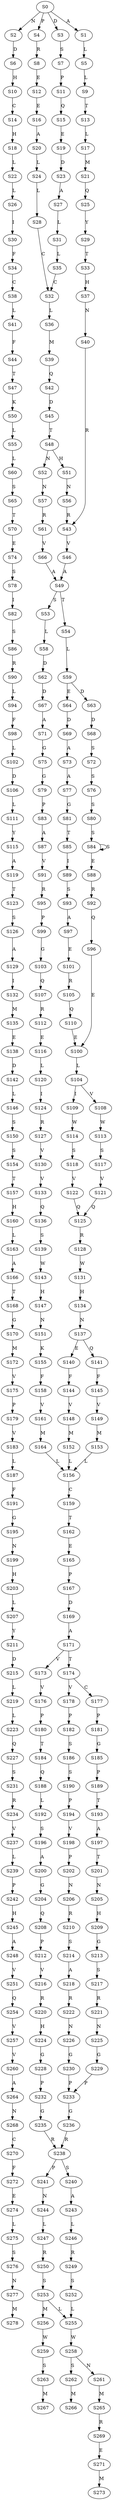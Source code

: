 strict digraph  {
	S0 -> S1 [ label = A ];
	S0 -> S2 [ label = N ];
	S0 -> S3 [ label = D ];
	S0 -> S4 [ label = P ];
	S1 -> S5 [ label = L ];
	S2 -> S6 [ label = D ];
	S3 -> S7 [ label = S ];
	S4 -> S8 [ label = R ];
	S5 -> S9 [ label = L ];
	S6 -> S10 [ label = H ];
	S7 -> S11 [ label = P ];
	S8 -> S12 [ label = E ];
	S9 -> S13 [ label = T ];
	S10 -> S14 [ label = C ];
	S11 -> S15 [ label = Q ];
	S12 -> S16 [ label = E ];
	S13 -> S17 [ label = L ];
	S14 -> S18 [ label = H ];
	S15 -> S19 [ label = E ];
	S16 -> S20 [ label = A ];
	S17 -> S21 [ label = M ];
	S18 -> S22 [ label = L ];
	S19 -> S23 [ label = D ];
	S20 -> S24 [ label = L ];
	S21 -> S25 [ label = Q ];
	S22 -> S26 [ label = L ];
	S23 -> S27 [ label = A ];
	S24 -> S28 [ label = L ];
	S25 -> S29 [ label = Y ];
	S26 -> S30 [ label = I ];
	S27 -> S31 [ label = L ];
	S28 -> S32 [ label = C ];
	S29 -> S33 [ label = T ];
	S30 -> S34 [ label = F ];
	S31 -> S35 [ label = L ];
	S32 -> S36 [ label = L ];
	S33 -> S37 [ label = H ];
	S34 -> S38 [ label = C ];
	S35 -> S32 [ label = C ];
	S36 -> S39 [ label = M ];
	S37 -> S40 [ label = N ];
	S38 -> S41 [ label = L ];
	S39 -> S42 [ label = Q ];
	S40 -> S43 [ label = R ];
	S41 -> S44 [ label = F ];
	S42 -> S45 [ label = D ];
	S43 -> S46 [ label = V ];
	S44 -> S47 [ label = T ];
	S45 -> S48 [ label = T ];
	S46 -> S49 [ label = A ];
	S47 -> S50 [ label = K ];
	S48 -> S51 [ label = H ];
	S48 -> S52 [ label = N ];
	S49 -> S53 [ label = S ];
	S49 -> S54 [ label = T ];
	S50 -> S55 [ label = L ];
	S51 -> S56 [ label = N ];
	S52 -> S57 [ label = N ];
	S53 -> S58 [ label = L ];
	S54 -> S59 [ label = L ];
	S55 -> S60 [ label = L ];
	S56 -> S43 [ label = R ];
	S57 -> S61 [ label = R ];
	S58 -> S62 [ label = D ];
	S59 -> S63 [ label = D ];
	S59 -> S64 [ label = E ];
	S60 -> S65 [ label = S ];
	S61 -> S66 [ label = V ];
	S62 -> S67 [ label = D ];
	S63 -> S68 [ label = D ];
	S64 -> S69 [ label = D ];
	S65 -> S70 [ label = T ];
	S66 -> S49 [ label = A ];
	S67 -> S71 [ label = A ];
	S68 -> S72 [ label = S ];
	S69 -> S73 [ label = A ];
	S70 -> S74 [ label = E ];
	S71 -> S75 [ label = G ];
	S72 -> S76 [ label = S ];
	S73 -> S77 [ label = A ];
	S74 -> S78 [ label = S ];
	S75 -> S79 [ label = G ];
	S76 -> S80 [ label = S ];
	S77 -> S81 [ label = G ];
	S78 -> S82 [ label = I ];
	S79 -> S83 [ label = P ];
	S80 -> S84 [ label = S ];
	S81 -> S85 [ label = T ];
	S82 -> S86 [ label = S ];
	S83 -> S87 [ label = A ];
	S84 -> S88 [ label = E ];
	S84 -> S84 [ label = S ];
	S85 -> S89 [ label = I ];
	S86 -> S90 [ label = R ];
	S87 -> S91 [ label = V ];
	S88 -> S92 [ label = R ];
	S89 -> S93 [ label = S ];
	S90 -> S94 [ label = L ];
	S91 -> S95 [ label = R ];
	S92 -> S96 [ label = Q ];
	S93 -> S97 [ label = A ];
	S94 -> S98 [ label = F ];
	S95 -> S99 [ label = P ];
	S96 -> S100 [ label = E ];
	S97 -> S101 [ label = E ];
	S98 -> S102 [ label = L ];
	S99 -> S103 [ label = G ];
	S100 -> S104 [ label = L ];
	S101 -> S105 [ label = R ];
	S102 -> S106 [ label = D ];
	S103 -> S107 [ label = Q ];
	S104 -> S108 [ label = V ];
	S104 -> S109 [ label = I ];
	S105 -> S110 [ label = Q ];
	S106 -> S111 [ label = L ];
	S107 -> S112 [ label = R ];
	S108 -> S113 [ label = W ];
	S109 -> S114 [ label = W ];
	S110 -> S100 [ label = E ];
	S111 -> S115 [ label = Y ];
	S112 -> S116 [ label = E ];
	S113 -> S117 [ label = S ];
	S114 -> S118 [ label = S ];
	S115 -> S119 [ label = A ];
	S116 -> S120 [ label = L ];
	S117 -> S121 [ label = V ];
	S118 -> S122 [ label = V ];
	S119 -> S123 [ label = T ];
	S120 -> S124 [ label = I ];
	S121 -> S125 [ label = Q ];
	S122 -> S125 [ label = Q ];
	S123 -> S126 [ label = S ];
	S124 -> S127 [ label = R ];
	S125 -> S128 [ label = R ];
	S126 -> S129 [ label = A ];
	S127 -> S130 [ label = V ];
	S128 -> S131 [ label = W ];
	S129 -> S132 [ label = I ];
	S130 -> S133 [ label = V ];
	S131 -> S134 [ label = H ];
	S132 -> S135 [ label = M ];
	S133 -> S136 [ label = Q ];
	S134 -> S137 [ label = N ];
	S135 -> S138 [ label = E ];
	S136 -> S139 [ label = S ];
	S137 -> S140 [ label = E ];
	S137 -> S141 [ label = Q ];
	S138 -> S142 [ label = D ];
	S139 -> S143 [ label = W ];
	S140 -> S144 [ label = F ];
	S141 -> S145 [ label = F ];
	S142 -> S146 [ label = L ];
	S143 -> S147 [ label = H ];
	S144 -> S148 [ label = V ];
	S145 -> S149 [ label = V ];
	S146 -> S150 [ label = S ];
	S147 -> S151 [ label = N ];
	S148 -> S152 [ label = M ];
	S149 -> S153 [ label = M ];
	S150 -> S154 [ label = S ];
	S151 -> S155 [ label = K ];
	S152 -> S156 [ label = L ];
	S153 -> S156 [ label = L ];
	S154 -> S157 [ label = T ];
	S155 -> S158 [ label = F ];
	S156 -> S159 [ label = C ];
	S157 -> S160 [ label = H ];
	S158 -> S161 [ label = V ];
	S159 -> S162 [ label = T ];
	S160 -> S163 [ label = L ];
	S161 -> S164 [ label = M ];
	S162 -> S165 [ label = E ];
	S163 -> S166 [ label = A ];
	S164 -> S156 [ label = L ];
	S165 -> S167 [ label = P ];
	S166 -> S168 [ label = T ];
	S167 -> S169 [ label = D ];
	S168 -> S170 [ label = G ];
	S169 -> S171 [ label = A ];
	S170 -> S172 [ label = M ];
	S171 -> S173 [ label = V ];
	S171 -> S174 [ label = T ];
	S172 -> S175 [ label = V ];
	S173 -> S176 [ label = V ];
	S174 -> S177 [ label = C ];
	S174 -> S178 [ label = V ];
	S175 -> S179 [ label = P ];
	S176 -> S180 [ label = P ];
	S177 -> S181 [ label = P ];
	S178 -> S182 [ label = P ];
	S179 -> S183 [ label = V ];
	S180 -> S184 [ label = T ];
	S181 -> S185 [ label = G ];
	S182 -> S186 [ label = S ];
	S183 -> S187 [ label = L ];
	S184 -> S188 [ label = Q ];
	S185 -> S189 [ label = P ];
	S186 -> S190 [ label = S ];
	S187 -> S191 [ label = F ];
	S188 -> S192 [ label = L ];
	S189 -> S193 [ label = T ];
	S190 -> S194 [ label = P ];
	S191 -> S195 [ label = G ];
	S192 -> S196 [ label = S ];
	S193 -> S197 [ label = A ];
	S194 -> S198 [ label = V ];
	S195 -> S199 [ label = N ];
	S196 -> S200 [ label = A ];
	S197 -> S201 [ label = T ];
	S198 -> S202 [ label = P ];
	S199 -> S203 [ label = H ];
	S200 -> S204 [ label = G ];
	S201 -> S205 [ label = N ];
	S202 -> S206 [ label = N ];
	S203 -> S207 [ label = L ];
	S204 -> S208 [ label = Q ];
	S205 -> S209 [ label = H ];
	S206 -> S210 [ label = R ];
	S207 -> S211 [ label = Y ];
	S208 -> S212 [ label = P ];
	S209 -> S213 [ label = G ];
	S210 -> S214 [ label = S ];
	S211 -> S215 [ label = D ];
	S212 -> S216 [ label = V ];
	S213 -> S217 [ label = S ];
	S214 -> S218 [ label = A ];
	S215 -> S219 [ label = L ];
	S216 -> S220 [ label = R ];
	S217 -> S221 [ label = R ];
	S218 -> S222 [ label = R ];
	S219 -> S223 [ label = L ];
	S220 -> S224 [ label = H ];
	S221 -> S225 [ label = N ];
	S222 -> S226 [ label = N ];
	S223 -> S227 [ label = Q ];
	S224 -> S228 [ label = G ];
	S225 -> S229 [ label = G ];
	S226 -> S230 [ label = G ];
	S227 -> S231 [ label = S ];
	S228 -> S232 [ label = P ];
	S229 -> S233 [ label = P ];
	S230 -> S233 [ label = P ];
	S231 -> S234 [ label = R ];
	S232 -> S235 [ label = G ];
	S233 -> S236 [ label = G ];
	S234 -> S237 [ label = V ];
	S235 -> S238 [ label = R ];
	S236 -> S238 [ label = R ];
	S237 -> S239 [ label = L ];
	S238 -> S240 [ label = S ];
	S238 -> S241 [ label = P ];
	S239 -> S242 [ label = P ];
	S240 -> S243 [ label = A ];
	S241 -> S244 [ label = N ];
	S242 -> S245 [ label = H ];
	S243 -> S246 [ label = L ];
	S244 -> S247 [ label = L ];
	S245 -> S248 [ label = A ];
	S246 -> S249 [ label = R ];
	S247 -> S250 [ label = R ];
	S248 -> S251 [ label = V ];
	S249 -> S252 [ label = S ];
	S250 -> S253 [ label = S ];
	S251 -> S254 [ label = Q ];
	S252 -> S255 [ label = L ];
	S253 -> S256 [ label = M ];
	S253 -> S255 [ label = L ];
	S254 -> S257 [ label = V ];
	S255 -> S258 [ label = W ];
	S256 -> S259 [ label = W ];
	S257 -> S260 [ label = V ];
	S258 -> S261 [ label = N ];
	S258 -> S262 [ label = S ];
	S259 -> S263 [ label = S ];
	S260 -> S264 [ label = A ];
	S261 -> S265 [ label = M ];
	S262 -> S266 [ label = M ];
	S263 -> S267 [ label = M ];
	S264 -> S268 [ label = N ];
	S265 -> S269 [ label = R ];
	S268 -> S270 [ label = C ];
	S269 -> S271 [ label = E ];
	S270 -> S272 [ label = F ];
	S271 -> S273 [ label = M ];
	S272 -> S274 [ label = E ];
	S274 -> S275 [ label = L ];
	S275 -> S276 [ label = S ];
	S276 -> S277 [ label = N ];
	S277 -> S278 [ label = M ];
}

